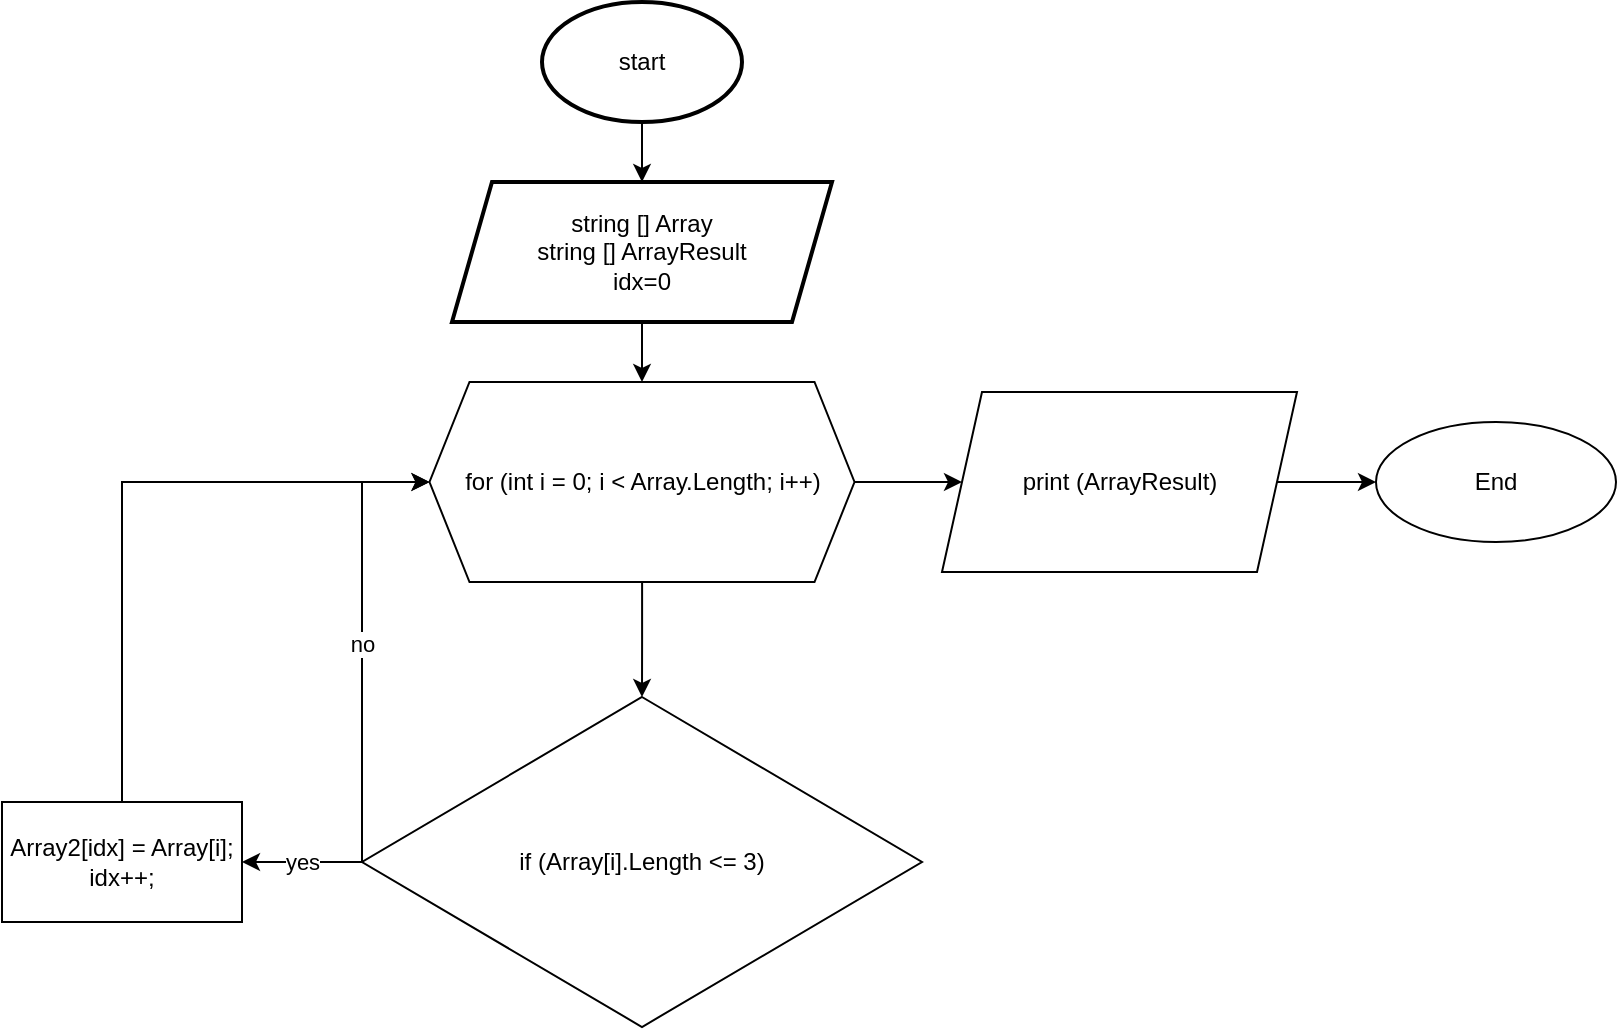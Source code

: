 <mxfile version="20.4.2" type="device"><diagram id="7O5o6sAX5pGvxtzxsBSz" name="Страница 1"><mxGraphModel dx="990" dy="551" grid="1" gridSize="10" guides="1" tooltips="1" connect="1" arrows="1" fold="1" page="1" pageScale="1" pageWidth="827" pageHeight="1169" math="0" shadow="0"><root><mxCell id="0"/><mxCell id="1" parent="0"/><mxCell id="_7jTdJ9OZT8pfEP_exP1-33" value="" style="edgeStyle=orthogonalEdgeStyle;rounded=0;orthogonalLoop=1;jettySize=auto;html=1;" parent="1" source="_7jTdJ9OZT8pfEP_exP1-1" target="_7jTdJ9OZT8pfEP_exP1-32" edge="1"><mxGeometry relative="1" as="geometry"/></mxCell><mxCell id="_7jTdJ9OZT8pfEP_exP1-1" value="start" style="strokeWidth=2;html=1;shape=mxgraph.flowchart.start_1;whiteSpace=wrap;" parent="1" vertex="1"><mxGeometry x="290" y="40" width="100" height="60" as="geometry"/></mxCell><mxCell id="_7jTdJ9OZT8pfEP_exP1-34" value="" style="edgeStyle=orthogonalEdgeStyle;rounded=0;orthogonalLoop=1;jettySize=auto;html=1;entryX=0.5;entryY=0;entryDx=0;entryDy=0;" parent="1" source="_7jTdJ9OZT8pfEP_exP1-32" target="RXnXbJIfo0jWaSAK0Orn-1" edge="1"><mxGeometry relative="1" as="geometry"><mxPoint x="395" y="220" as="targetPoint"/></mxGeometry></mxCell><mxCell id="_7jTdJ9OZT8pfEP_exP1-32" value="string [] Array&lt;br&gt;string [] ArrayResult&lt;br&gt;idx=0" style="shape=parallelogram;perimeter=parallelogramPerimeter;whiteSpace=wrap;html=1;fixedSize=1;strokeWidth=2;" parent="1" vertex="1"><mxGeometry x="245" y="130" width="190" height="70" as="geometry"/></mxCell><mxCell id="RXnXbJIfo0jWaSAK0Orn-3" value="" style="edgeStyle=orthogonalEdgeStyle;rounded=0;orthogonalLoop=1;jettySize=auto;html=1;" edge="1" parent="1" source="RXnXbJIfo0jWaSAK0Orn-1" target="RXnXbJIfo0jWaSAK0Orn-2"><mxGeometry relative="1" as="geometry"/></mxCell><mxCell id="RXnXbJIfo0jWaSAK0Orn-14" value="" style="edgeStyle=orthogonalEdgeStyle;rounded=0;orthogonalLoop=1;jettySize=auto;html=1;" edge="1" parent="1" source="RXnXbJIfo0jWaSAK0Orn-1" target="RXnXbJIfo0jWaSAK0Orn-13"><mxGeometry relative="1" as="geometry"/></mxCell><mxCell id="RXnXbJIfo0jWaSAK0Orn-1" value="for (int i = 0; i &amp;lt; Array.Length; i++)" style="shape=hexagon;perimeter=hexagonPerimeter2;whiteSpace=wrap;html=1;fixedSize=1;" vertex="1" parent="1"><mxGeometry x="233.75" y="230" width="212.5" height="100" as="geometry"/></mxCell><mxCell id="RXnXbJIfo0jWaSAK0Orn-5" value="" style="edgeStyle=orthogonalEdgeStyle;rounded=0;orthogonalLoop=1;jettySize=auto;html=1;" edge="1" parent="1" source="RXnXbJIfo0jWaSAK0Orn-2" target="RXnXbJIfo0jWaSAK0Orn-4"><mxGeometry relative="1" as="geometry"><Array as="points"><mxPoint x="230" y="470"/><mxPoint x="230" y="470"/></Array></mxGeometry></mxCell><mxCell id="RXnXbJIfo0jWaSAK0Orn-9" value="yes" style="edgeLabel;html=1;align=center;verticalAlign=middle;resizable=0;points=[];" vertex="1" connectable="0" parent="RXnXbJIfo0jWaSAK0Orn-5"><mxGeometry x="0.338" y="2" relative="1" as="geometry"><mxPoint x="10" y="-2" as="offset"/></mxGeometry></mxCell><mxCell id="RXnXbJIfo0jWaSAK0Orn-7" style="edgeStyle=orthogonalEdgeStyle;rounded=0;orthogonalLoop=1;jettySize=auto;html=1;entryX=0;entryY=0.5;entryDx=0;entryDy=0;" edge="1" parent="1" source="RXnXbJIfo0jWaSAK0Orn-2" target="RXnXbJIfo0jWaSAK0Orn-1"><mxGeometry relative="1" as="geometry"><Array as="points"><mxPoint x="200" y="280"/></Array></mxGeometry></mxCell><mxCell id="RXnXbJIfo0jWaSAK0Orn-8" value="no" style="edgeLabel;html=1;align=center;verticalAlign=middle;resizable=0;points=[];" vertex="1" connectable="0" parent="RXnXbJIfo0jWaSAK0Orn-7"><mxGeometry x="0.231" relative="1" as="geometry"><mxPoint y="28" as="offset"/></mxGeometry></mxCell><mxCell id="RXnXbJIfo0jWaSAK0Orn-2" value="if (Array[i].Length &amp;lt;= 3)" style="rhombus;whiteSpace=wrap;html=1;" vertex="1" parent="1"><mxGeometry x="200" y="387.5" width="280" height="165" as="geometry"/></mxCell><mxCell id="RXnXbJIfo0jWaSAK0Orn-10" style="edgeStyle=orthogonalEdgeStyle;rounded=0;orthogonalLoop=1;jettySize=auto;html=1;entryX=0;entryY=0.5;entryDx=0;entryDy=0;" edge="1" parent="1" source="RXnXbJIfo0jWaSAK0Orn-4" target="RXnXbJIfo0jWaSAK0Orn-1"><mxGeometry relative="1" as="geometry"><Array as="points"><mxPoint x="80" y="280"/></Array></mxGeometry></mxCell><mxCell id="RXnXbJIfo0jWaSAK0Orn-4" value="&lt;div&gt;Array2[idx] = Array[i];&lt;/div&gt;&lt;div&gt;idx++;&lt;/div&gt;" style="whiteSpace=wrap;html=1;" vertex="1" parent="1"><mxGeometry x="20" y="440" width="120" height="60" as="geometry"/></mxCell><mxCell id="RXnXbJIfo0jWaSAK0Orn-16" value="" style="edgeStyle=orthogonalEdgeStyle;rounded=0;orthogonalLoop=1;jettySize=auto;html=1;" edge="1" parent="1" source="RXnXbJIfo0jWaSAK0Orn-13" target="RXnXbJIfo0jWaSAK0Orn-15"><mxGeometry relative="1" as="geometry"/></mxCell><mxCell id="RXnXbJIfo0jWaSAK0Orn-13" value="print (ArrayResult)" style="shape=parallelogram;perimeter=parallelogramPerimeter;whiteSpace=wrap;html=1;fixedSize=1;" vertex="1" parent="1"><mxGeometry x="490" y="235" width="177.5" height="90" as="geometry"/></mxCell><mxCell id="RXnXbJIfo0jWaSAK0Orn-15" value="End" style="ellipse;whiteSpace=wrap;html=1;" vertex="1" parent="1"><mxGeometry x="707" y="250" width="120" height="60" as="geometry"/></mxCell></root></mxGraphModel></diagram></mxfile>
